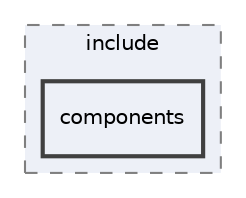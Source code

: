 digraph "/home/francisco/Projects/gameEngines/Pong/pichon/include/components"
{
 // LATEX_PDF_SIZE
  edge [fontname="Helvetica",fontsize="10",labelfontname="Helvetica",labelfontsize="10"];
  node [fontname="Helvetica",fontsize="10",shape=record];
  compound=true
  subgraph clusterdir_3a5d849ebfc4f9ba921f2ad945ef3d69 {
    graph [ bgcolor="#edf0f7", pencolor="grey50", style="filled,dashed,", label="include", fontname="Helvetica", fontsize="10", URL="dir_3a5d849ebfc4f9ba921f2ad945ef3d69.html"]
  dir_31db7d6554c3f19a9b92ef6b425aa60c [shape=box, label="components", style="filled,bold,", fillcolor="#edf0f7", color="grey25", URL="dir_31db7d6554c3f19a9b92ef6b425aa60c.html"];
  }
}
